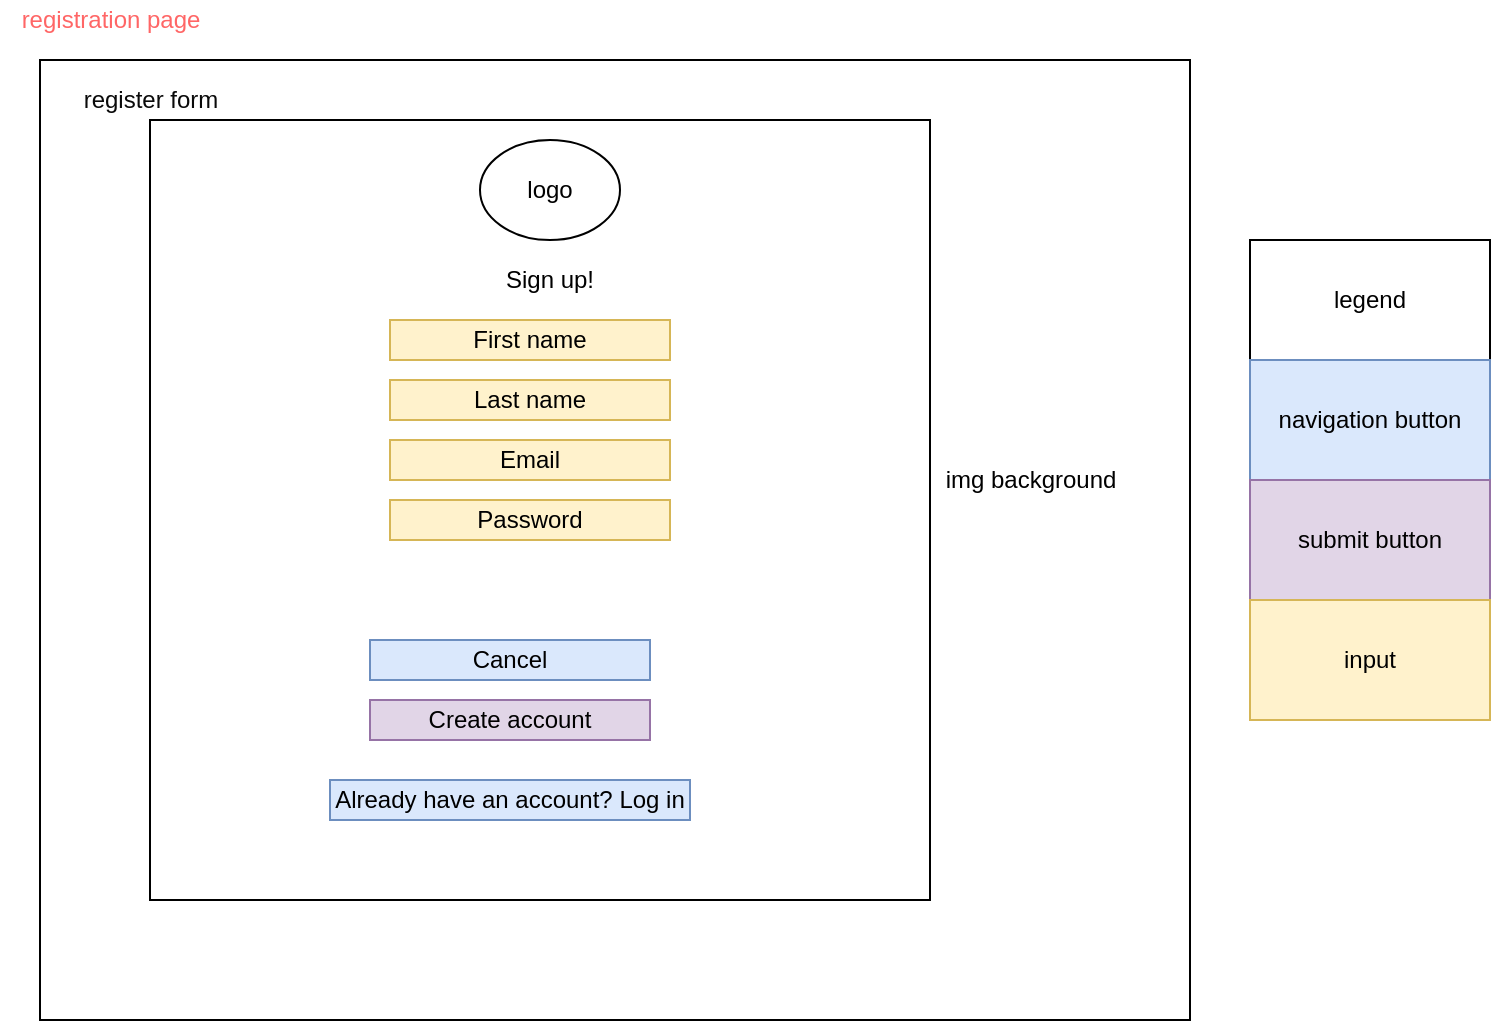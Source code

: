 <mxfile version="14.7.4" type="embed"><diagram id="cMZqTdp_VTF5YyUHYILr" name="Page-1"><mxGraphModel dx="1844" dy="743" grid="1" gridSize="10" guides="1" tooltips="1" connect="1" arrows="1" fold="1" page="1" pageScale="1" pageWidth="850" pageHeight="1100" math="0" shadow="0"><root><mxCell id="0"/><mxCell id="1" parent="0"/><mxCell id="2" value="" style="rounded=0;whiteSpace=wrap;html=1;" parent="1" vertex="1"><mxGeometry x="35" y="50" width="575" height="480" as="geometry"/></mxCell><mxCell id="3" value="&lt;font color=&quot;#ff6666&quot;&gt;registration page&lt;/font&gt;" style="text;html=1;align=center;verticalAlign=middle;resizable=0;points=[];autosize=1;strokeColor=none;" parent="1" vertex="1"><mxGeometry x="15" y="20" width="110" height="20" as="geometry"/></mxCell><mxCell id="5" value="" style="whiteSpace=wrap;html=1;aspect=fixed;" parent="1" vertex="1"><mxGeometry x="90" y="80" width="390" height="390" as="geometry"/></mxCell><mxCell id="8" value="Sign up!" style="text;html=1;strokeColor=none;fillColor=none;align=center;verticalAlign=middle;whiteSpace=wrap;rounded=0;" parent="1" vertex="1"><mxGeometry x="125" y="150" width="330" height="20" as="geometry"/></mxCell><mxCell id="9" value="Last name" style="rounded=0;whiteSpace=wrap;html=1;fillColor=#fff2cc;strokeColor=#d6b656;" parent="1" vertex="1"><mxGeometry x="210" y="210" width="140" height="20" as="geometry"/></mxCell><mxCell id="12" value="Password" style="rounded=0;whiteSpace=wrap;html=1;fillColor=#fff2cc;strokeColor=#d6b656;" parent="1" vertex="1"><mxGeometry x="210" y="270" width="140" height="20" as="geometry"/></mxCell><mxCell id="14" value="Create account" style="rounded=0;whiteSpace=wrap;html=1;fillColor=#e1d5e7;strokeColor=#9673a6;" parent="1" vertex="1"><mxGeometry x="200" y="370" width="140" height="20" as="geometry"/></mxCell><mxCell id="16" value="&lt;font color=&quot;#0a0a0a&quot;&gt;register form&lt;/font&gt;" style="text;html=1;align=center;verticalAlign=middle;resizable=0;points=[];autosize=1;strokeColor=none;fontColor=#D9D9D9;" parent="1" vertex="1"><mxGeometry x="50" y="60" width="80" height="20" as="geometry"/></mxCell><mxCell id="17" value="Already have an account? Log in" style="rounded=0;whiteSpace=wrap;html=1;fillColor=#dae8fc;strokeColor=#6c8ebf;" parent="1" vertex="1"><mxGeometry x="180" y="410" width="180" height="20" as="geometry"/></mxCell><mxCell id="19" value="First name" style="rounded=0;whiteSpace=wrap;html=1;fillColor=#fff2cc;strokeColor=#d6b656;" parent="1" vertex="1"><mxGeometry x="210" y="180" width="140" height="20" as="geometry"/></mxCell><mxCell id="20" value="Email" style="rounded=0;whiteSpace=wrap;html=1;fillColor=#fff2cc;strokeColor=#d6b656;" parent="1" vertex="1"><mxGeometry x="210" y="240" width="140" height="20" as="geometry"/></mxCell><mxCell id="23" value="logo" style="ellipse;whiteSpace=wrap;html=1;" parent="1" vertex="1"><mxGeometry x="255" y="90" width="70" height="50" as="geometry"/></mxCell><mxCell id="25" value="img background" style="text;html=1;align=center;verticalAlign=middle;resizable=0;points=[];autosize=1;strokeColor=none;" parent="1" vertex="1"><mxGeometry x="480" y="250" width="100" height="20" as="geometry"/></mxCell><mxCell id="26" value="Cancel" style="rounded=0;whiteSpace=wrap;html=1;fillColor=#dae8fc;strokeColor=#6c8ebf;" parent="1" vertex="1"><mxGeometry x="200" y="340" width="140" height="20" as="geometry"/></mxCell><mxCell id="28" value="legend" style="rounded=0;whiteSpace=wrap;html=1;" vertex="1" parent="1"><mxGeometry x="640" y="140" width="120" height="60" as="geometry"/></mxCell><mxCell id="29" value="navigation button" style="rounded=0;whiteSpace=wrap;html=1;fillColor=#dae8fc;strokeColor=#6c8ebf;" vertex="1" parent="1"><mxGeometry x="640" y="200" width="120" height="60" as="geometry"/></mxCell><mxCell id="31" value="submit button" style="rounded=0;whiteSpace=wrap;html=1;fillColor=#e1d5e7;strokeColor=#9673a6;" vertex="1" parent="1"><mxGeometry x="640" y="260" width="120" height="60" as="geometry"/></mxCell><mxCell id="32" value="input" style="rounded=0;whiteSpace=wrap;html=1;fillColor=#fff2cc;strokeColor=#d6b656;" vertex="1" parent="1"><mxGeometry x="640" y="320" width="120" height="60" as="geometry"/></mxCell></root></mxGraphModel></diagram></mxfile>
